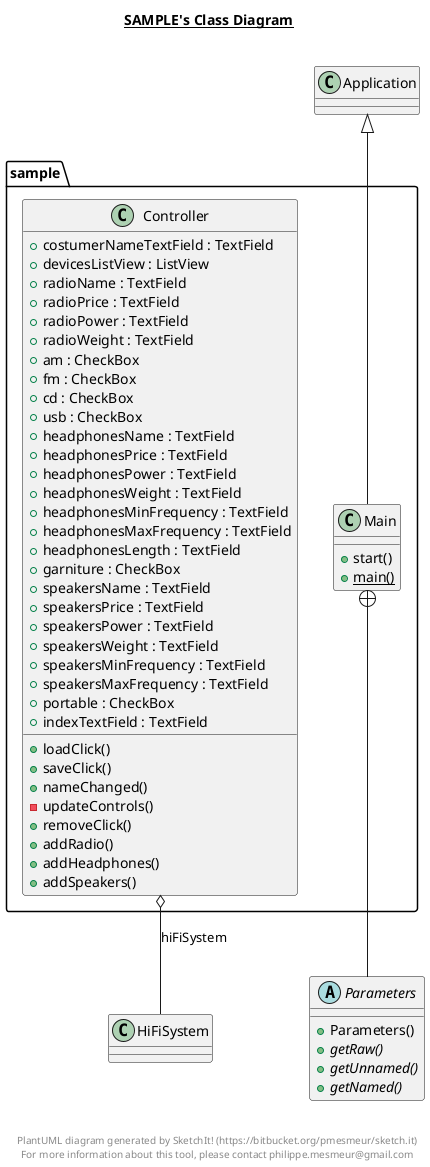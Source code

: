 @startuml

title __SAMPLE's Class Diagram__\n

  package sample {
    class Controller {
        + costumerNameTextField : TextField
        + devicesListView : ListView
        + radioName : TextField
        + radioPrice : TextField
        + radioPower : TextField
        + radioWeight : TextField
        + am : CheckBox
        + fm : CheckBox
        + cd : CheckBox
        + usb : CheckBox
        + headphonesName : TextField
        + headphonesPrice : TextField
        + headphonesPower : TextField
        + headphonesWeight : TextField
        + headphonesMinFrequency : TextField
        + headphonesMaxFrequency : TextField
        + headphonesLength : TextField
        + garniture : CheckBox
        + speakersName : TextField
        + speakersPrice : TextField
        + speakersPower : TextField
        + speakersWeight : TextField
        + speakersMinFrequency : TextField
        + speakersMaxFrequency : TextField
        + portable : CheckBox
        + indexTextField : TextField
        + loadClick()
        + saveClick()
        + nameChanged()
        - updateControls()
        + removeClick()
        + addRadio()
        + addHeadphones()
        + addSpeakers()
    }
  }
  

  package sample {
    class Main {
        + start()
        {static} + main()
    }
  }
  

  abstract class Parameters {
      + Parameters()
      {abstract} + getRaw()
      {abstract} + getUnnamed()
      {abstract} + getNamed()
  }
  

  Controller o-- HiFiSystem : hiFiSystem
  Main -up-|> Application
  Main +-down- Parameters


right footer


PlantUML diagram generated by SketchIt! (https://bitbucket.org/pmesmeur/sketch.it)
For more information about this tool, please contact philippe.mesmeur@gmail.com
endfooter

@enduml
